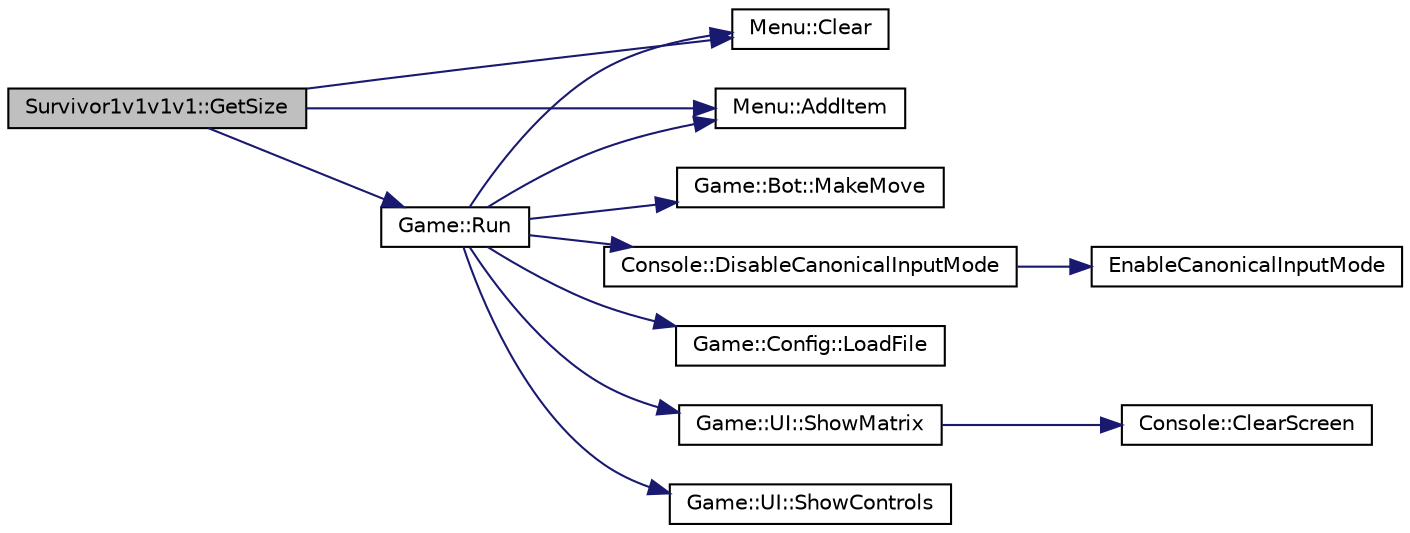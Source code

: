digraph G
{
  edge [fontname="Helvetica",fontsize="10",labelfontname="Helvetica",labelfontsize="10"];
  node [fontname="Helvetica",fontsize="10",shape=record];
  rankdir="LR";
  Node1 [label="Survivor1v1v1v1::GetSize",height=0.2,width=0.4,color="black", fillcolor="grey75", style="filled" fontcolor="black"];
  Node1 -> Node2 [color="midnightblue",fontsize="10",style="solid",fontname="Helvetica"];
  Node2 [label="Menu::Clear",height=0.2,width=0.4,color="black", fillcolor="white", style="filled",URL="$namespace_menu.html#a6b9d457244162d557849fb0dc4cd0979",tooltip="Clears up the previous entries of the menu."];
  Node1 -> Node3 [color="midnightblue",fontsize="10",style="solid",fontname="Helvetica"];
  Node3 [label="Menu::AddItem",height=0.2,width=0.4,color="black", fillcolor="white", style="filled",URL="$namespace_menu.html#a7262be6fdeb22a1b2603c68fbf33aba4",tooltip="Adds an item to menu, which is associated to a callback function, that will be used if said item is t..."];
  Node1 -> Node4 [color="midnightblue",fontsize="10",style="solid",fontname="Helvetica"];
  Node4 [label="Game::Run",height=0.2,width=0.4,color="black", fillcolor="white", style="filled",URL="$namespace_game.html#a1880d9816a978b82bb91e4679743173d",tooltip="Main loop, handles just about everything."];
  Node4 -> Node5 [color="midnightblue",fontsize="10",style="solid",fontname="Helvetica"];
  Node5 [label="Console::DisableCanonicalInputMode",height=0.2,width=0.4,color="black", fillcolor="white", style="filled",URL="$namespace_console.html#a593b7cc9376ca8d05ab3f2cd37ec57e0",tooltip="Allows getting input without buffering, which means that the user need not press &#39;Enter&#39; to send inpu..."];
  Node5 -> Node6 [color="midnightblue",fontsize="10",style="solid",fontname="Helvetica"];
  Node6 [label="EnableCanonicalInputMode",height=0.2,width=0.4,color="black", fillcolor="white", style="filled",URL="$_console_8cpp.html#a11687f793d56ffdc12bdef8f29adf4e2"];
  Node4 -> Node7 [color="midnightblue",fontsize="10",style="solid",fontname="Helvetica"];
  Node7 [label="Game::Config::LoadFile",height=0.2,width=0.4,color="black", fillcolor="white", style="filled",URL="$namespace_game_1_1_config.html#a0ef910db9dc5292da7b57c4bbbbe7c34",tooltip="Parse the configuration file."];
  Node4 -> Node8 [color="midnightblue",fontsize="10",style="solid",fontname="Helvetica"];
  Node8 [label="Game::UI::ShowMatrix",height=0.2,width=0.4,color="black", fillcolor="white", style="filled",URL="$namespace_game_1_1_u_i.html#a028894b9a13e582e1f0eb6f6dfa1c588",tooltip="Displays the borders and the game matrix, applying the correct colors to the tokens."];
  Node8 -> Node9 [color="midnightblue",fontsize="10",style="solid",fontname="Helvetica"];
  Node9 [label="Console::ClearScreen",height=0.2,width=0.4,color="black", fillcolor="white", style="filled",URL="$namespace_console.html#a80245913c1a42c001de00e59a5a722c3",tooltip="Clears the screen with VT100 syntax."];
  Node4 -> Node10 [color="midnightblue",fontsize="10",style="solid",fontname="Helvetica"];
  Node10 [label="Game::UI::ShowControls",height=0.2,width=0.4,color="black", fillcolor="white", style="filled",URL="$namespace_game_1_1_u_i.html#a969e86f1ff4de3b03686acbb99b889fd",tooltip="Indicates which controls the current player should be using to move."];
  Node4 -> Node11 [color="midnightblue",fontsize="10",style="solid",fontname="Helvetica"];
  Node11 [label="Game::Bot::MakeMove",height=0.2,width=0.4,color="black", fillcolor="white", style="filled",URL="$namespace_game_1_1_bot.html#a1e084318f29db50aac785e66c1a6f5d8"];
  Node4 -> Node2 [color="midnightblue",fontsize="10",style="solid",fontname="Helvetica"];
  Node4 -> Node3 [color="midnightblue",fontsize="10",style="solid",fontname="Helvetica"];
}
